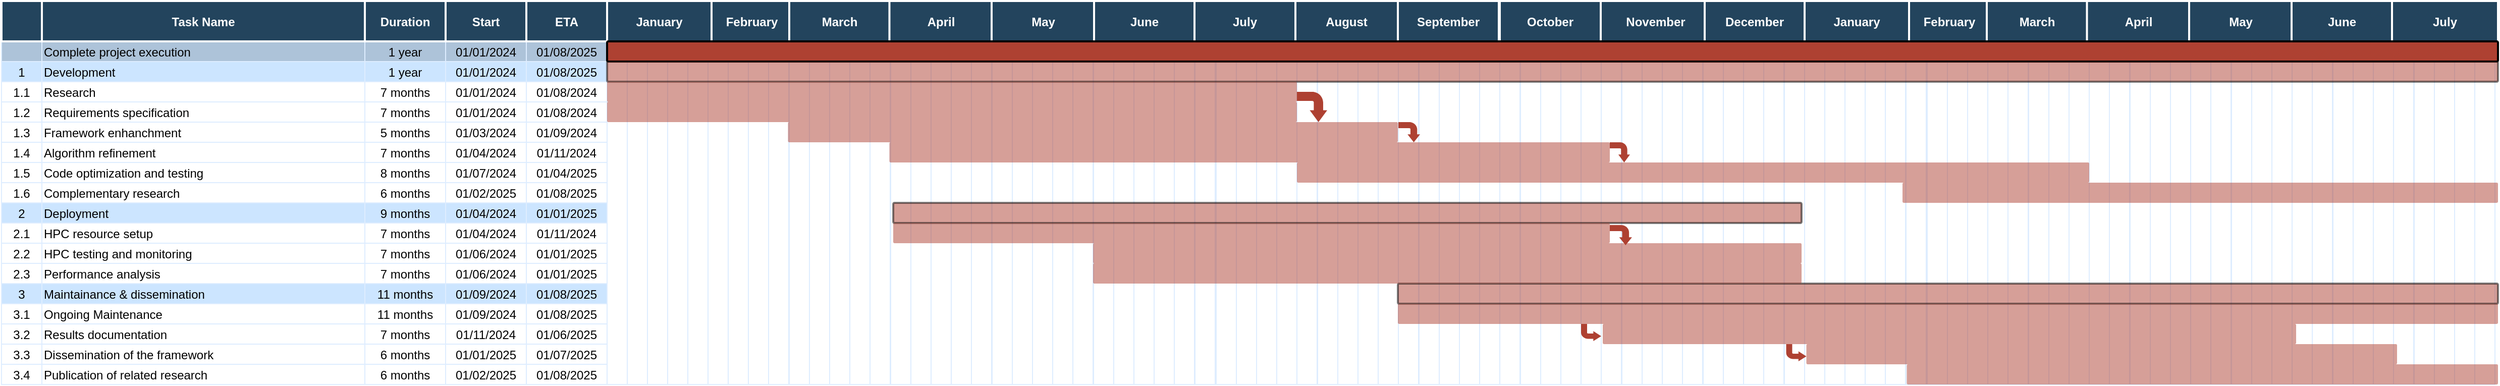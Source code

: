 <mxfile version="22.1.11" type="github">
  <diagram name="Page-1" id="8378b5f6-a2b2-b727-a746-972ab9d02e00">
    <mxGraphModel dx="1562" dy="969" grid="1" gridSize="10" guides="1" tooltips="1" connect="0" arrows="1" fold="1" page="1" pageScale="1.5" pageWidth="1169" pageHeight="827" background="none" math="0" shadow="0">
      <root>
        <mxCell id="0" />
        <mxCell id="1" parent="0" />
        <mxCell id="3U8LzWdzHJMfwIgKSs_K-307" value="" style="strokeColor=#DEEDFF" vertex="1" parent="1">
          <mxGeometry x="1188.5" y="380" width="20" height="340" as="geometry" />
        </mxCell>
        <mxCell id="1Si9E8IDItODyJmvBfmU-341" value="" style="strokeColor=#DEEDFF" parent="1" vertex="1">
          <mxGeometry x="1853" y="380" width="20" height="340" as="geometry" />
        </mxCell>
        <mxCell id="3U8LzWdzHJMfwIgKSs_K-254" value="January" style="fillColor=#23445D;strokeColor=#FFFFFF;strokeWidth=2;fontColor=#FFFFFF;fontStyle=1" vertex="1" parent="1">
          <mxGeometry x="1873" y="340" width="103.5" height="40" as="geometry" />
        </mxCell>
        <mxCell id="3U8LzWdzHJMfwIgKSs_K-255" value="February" style="fillColor=#23445D;strokeColor=#FFFFFF;strokeWidth=2;fontColor=#FFFFFF;fontStyle=1" vertex="1" parent="1">
          <mxGeometry x="1976.5" y="340" width="80" height="40" as="geometry" />
        </mxCell>
        <mxCell id="3U8LzWdzHJMfwIgKSs_K-256" value="March" style="fillColor=#23445D;strokeColor=#FFFFFF;strokeWidth=2;fontColor=#FFFFFF;fontStyle=1" vertex="1" parent="1">
          <mxGeometry x="2053.5" y="340" width="100" height="40" as="geometry" />
        </mxCell>
        <mxCell id="3U8LzWdzHJMfwIgKSs_K-257" value="April" style="fillColor=#23445D;strokeColor=#FFFFFF;strokeWidth=2;fontColor=#FFFFFF;fontStyle=1" vertex="1" parent="1">
          <mxGeometry x="2152.75" y="340" width="102.5" height="40" as="geometry" />
        </mxCell>
        <mxCell id="3U8LzWdzHJMfwIgKSs_K-258" value="May" style="fillColor=#23445D;strokeColor=#FFFFFF;strokeWidth=2;fontColor=#FFFFFF;fontStyle=1" vertex="1" parent="1">
          <mxGeometry x="2254" y="340" width="102.5" height="40" as="geometry" />
        </mxCell>
        <mxCell id="3U8LzWdzHJMfwIgKSs_K-259" value="June" style="fillColor=#23445D;strokeColor=#FFFFFF;strokeWidth=2;fontColor=#FFFFFF;fontStyle=1" vertex="1" parent="1">
          <mxGeometry x="2355.5" y="340" width="100" height="40" as="geometry" />
        </mxCell>
        <mxCell id="3U8LzWdzHJMfwIgKSs_K-260" value="July" style="fillColor=#23445D;strokeColor=#FFFFFF;strokeWidth=2;fontColor=#FFFFFF;fontStyle=1" vertex="1" parent="1">
          <mxGeometry x="2455" y="340" width="105" height="40" as="geometry" />
        </mxCell>
        <mxCell id="3U8LzWdzHJMfwIgKSs_K-261" value="" style="strokeColor=#DEEDFF" vertex="1" parent="1">
          <mxGeometry x="1873" y="380" width="20" height="340" as="geometry" />
        </mxCell>
        <mxCell id="3U8LzWdzHJMfwIgKSs_K-262" value="" style="strokeColor=#DEEDFF" vertex="1" parent="1">
          <mxGeometry x="1893" y="380" width="20" height="340" as="geometry" />
        </mxCell>
        <mxCell id="3U8LzWdzHJMfwIgKSs_K-263" value="" style="strokeColor=#DEEDFF" vertex="1" parent="1">
          <mxGeometry x="1913" y="380" width="20" height="340" as="geometry" />
        </mxCell>
        <mxCell id="3U8LzWdzHJMfwIgKSs_K-264" value="" style="strokeColor=#DEEDFF" vertex="1" parent="1">
          <mxGeometry x="1933" y="380" width="20" height="340" as="geometry" />
        </mxCell>
        <mxCell id="3U8LzWdzHJMfwIgKSs_K-265" value="" style="strokeColor=#DEEDFF" vertex="1" parent="1">
          <mxGeometry x="1953" y="380" width="20" height="340" as="geometry" />
        </mxCell>
        <mxCell id="3U8LzWdzHJMfwIgKSs_K-266" value="" style="strokeColor=#DEEDFF" vertex="1" parent="1">
          <mxGeometry x="1973.5" y="380" width="20" height="340" as="geometry" />
        </mxCell>
        <mxCell id="3U8LzWdzHJMfwIgKSs_K-267" value="" style="strokeColor=#DEEDFF" vertex="1" parent="1">
          <mxGeometry x="1994.5" y="380" width="20" height="340" as="geometry" />
        </mxCell>
        <mxCell id="3U8LzWdzHJMfwIgKSs_K-268" value="" style="strokeColor=#DEEDFF" vertex="1" parent="1">
          <mxGeometry x="2014.5" y="380" width="20" height="340" as="geometry" />
        </mxCell>
        <mxCell id="3U8LzWdzHJMfwIgKSs_K-269" value="" style="strokeColor=#DEEDFF" vertex="1" parent="1">
          <mxGeometry x="2034.5" y="380" width="20" height="340" as="geometry" />
        </mxCell>
        <mxCell id="3U8LzWdzHJMfwIgKSs_K-270" value="" style="strokeColor=#DEEDFF" vertex="1" parent="1">
          <mxGeometry x="2054.5" y="380" width="20" height="340" as="geometry" />
        </mxCell>
        <mxCell id="3U8LzWdzHJMfwIgKSs_K-271" value="" style="strokeColor=#DEEDFF" vertex="1" parent="1">
          <mxGeometry x="2074.5" y="380" width="20" height="340" as="geometry" />
        </mxCell>
        <mxCell id="3U8LzWdzHJMfwIgKSs_K-272" value="" style="strokeColor=#DEEDFF" vertex="1" parent="1">
          <mxGeometry x="2095" y="380" width="20" height="340" as="geometry" />
        </mxCell>
        <mxCell id="3U8LzWdzHJMfwIgKSs_K-273" value="" style="strokeColor=#DEEDFF" vertex="1" parent="1">
          <mxGeometry x="2115" y="380" width="20" height="340" as="geometry" />
        </mxCell>
        <mxCell id="3U8LzWdzHJMfwIgKSs_K-274" value="" style="strokeColor=#DEEDFF" vertex="1" parent="1">
          <mxGeometry x="2135" y="380" width="20" height="340" as="geometry" />
        </mxCell>
        <mxCell id="3U8LzWdzHJMfwIgKSs_K-275" value="" style="strokeColor=#DEEDFF" vertex="1" parent="1">
          <mxGeometry x="2155" y="380" width="20" height="340" as="geometry" />
        </mxCell>
        <mxCell id="3U8LzWdzHJMfwIgKSs_K-276" value="" style="strokeColor=#DEEDFF" vertex="1" parent="1">
          <mxGeometry x="2175" y="380" width="20" height="340" as="geometry" />
        </mxCell>
        <mxCell id="3U8LzWdzHJMfwIgKSs_K-277" value="" style="strokeColor=#DEEDFF" vertex="1" parent="1">
          <mxGeometry x="2195.5" y="380" width="20" height="340" as="geometry" />
        </mxCell>
        <mxCell id="3U8LzWdzHJMfwIgKSs_K-278" value="" style="strokeColor=#DEEDFF" vertex="1" parent="1">
          <mxGeometry x="2215.5" y="380" width="20" height="340" as="geometry" />
        </mxCell>
        <mxCell id="3U8LzWdzHJMfwIgKSs_K-279" value="" style="strokeColor=#DEEDFF" vertex="1" parent="1">
          <mxGeometry x="2235.5" y="380" width="20" height="340" as="geometry" />
        </mxCell>
        <mxCell id="3U8LzWdzHJMfwIgKSs_K-280" value="" style="strokeColor=#DEEDFF" vertex="1" parent="1">
          <mxGeometry x="2255.5" y="380" width="20" height="340" as="geometry" />
        </mxCell>
        <mxCell id="3U8LzWdzHJMfwIgKSs_K-281" value="" style="strokeColor=#DEEDFF" vertex="1" parent="1">
          <mxGeometry x="2275.5" y="380" width="20" height="340" as="geometry" />
        </mxCell>
        <mxCell id="3U8LzWdzHJMfwIgKSs_K-282" value="" style="strokeColor=#DEEDFF" vertex="1" parent="1">
          <mxGeometry x="2296" y="380" width="20" height="340" as="geometry" />
        </mxCell>
        <mxCell id="3U8LzWdzHJMfwIgKSs_K-283" value="" style="strokeColor=#DEEDFF" vertex="1" parent="1">
          <mxGeometry x="2316" y="380" width="20" height="340" as="geometry" />
        </mxCell>
        <mxCell id="3U8LzWdzHJMfwIgKSs_K-284" value="" style="strokeColor=#DEEDFF" vertex="1" parent="1">
          <mxGeometry x="2336" y="380" width="20" height="340" as="geometry" />
        </mxCell>
        <mxCell id="3U8LzWdzHJMfwIgKSs_K-285" value="" style="strokeColor=#DEEDFF" vertex="1" parent="1">
          <mxGeometry x="2356" y="380" width="20" height="340" as="geometry" />
        </mxCell>
        <mxCell id="3U8LzWdzHJMfwIgKSs_K-286" value="" style="strokeColor=#DEEDFF" vertex="1" parent="1">
          <mxGeometry x="2376" y="380" width="20" height="340" as="geometry" />
        </mxCell>
        <mxCell id="3U8LzWdzHJMfwIgKSs_K-287" value="" style="strokeColor=#DEEDFF" vertex="1" parent="1">
          <mxGeometry x="2396.5" y="380" width="20" height="340" as="geometry" />
        </mxCell>
        <mxCell id="3U8LzWdzHJMfwIgKSs_K-288" value="" style="strokeColor=#DEEDFF" vertex="1" parent="1">
          <mxGeometry x="2416.5" y="380" width="20" height="340" as="geometry" />
        </mxCell>
        <mxCell id="3U8LzWdzHJMfwIgKSs_K-289" value="" style="strokeColor=#DEEDFF" vertex="1" parent="1">
          <mxGeometry x="2436.5" y="380" width="20" height="340" as="geometry" />
        </mxCell>
        <mxCell id="3U8LzWdzHJMfwIgKSs_K-290" value="" style="strokeColor=#DEEDFF" vertex="1" parent="1">
          <mxGeometry x="2456.5" y="380" width="20" height="340" as="geometry" />
        </mxCell>
        <mxCell id="3U8LzWdzHJMfwIgKSs_K-291" value="" style="strokeColor=#DEEDFF" vertex="1" parent="1">
          <mxGeometry x="2477" y="380" width="20" height="340" as="geometry" />
        </mxCell>
        <mxCell id="3U8LzWdzHJMfwIgKSs_K-292" value="" style="strokeColor=#DEEDFF" vertex="1" parent="1">
          <mxGeometry x="2497" y="380" width="20" height="340" as="geometry" />
        </mxCell>
        <mxCell id="3U8LzWdzHJMfwIgKSs_K-293" value="" style="strokeColor=#DEEDFF" vertex="1" parent="1">
          <mxGeometry x="2517" y="380" width="20" height="340" as="geometry" />
        </mxCell>
        <mxCell id="3U8LzWdzHJMfwIgKSs_K-294" value="" style="strokeColor=#DEEDFF" vertex="1" parent="1">
          <mxGeometry x="2537" y="380" width="20" height="340" as="geometry" />
        </mxCell>
        <mxCell id="1Si9E8IDItODyJmvBfmU-352" value="" style="strokeColor=#DEEDFF" parent="1" vertex="1">
          <mxGeometry x="1088" y="380" width="20" height="340" as="geometry" />
        </mxCell>
        <mxCell id="63" value="" style="strokeColor=#DEEDFF;fillColor=#ADC3D9" parent="1" vertex="1">
          <mxGeometry x="86.5" y="380" width="40" height="20" as="geometry" />
        </mxCell>
        <mxCell id="64" value="Complete project execution" style="align=left;strokeColor=#DEEDFF;fillColor=#ADC3D9" parent="1" vertex="1">
          <mxGeometry x="126.5" y="380" width="320" height="20" as="geometry" />
        </mxCell>
        <mxCell id="65" value="1 year" style="strokeColor=#DEEDFF;fillColor=#ADC3D9" parent="1" vertex="1">
          <mxGeometry x="446.5" y="380" width="80.0" height="20" as="geometry" />
        </mxCell>
        <mxCell id="66" value="01/01/2024" style="strokeColor=#DEEDFF;fillColor=#ADC3D9" parent="1" vertex="1">
          <mxGeometry x="526.5" y="380" width="80.0" height="20" as="geometry" />
        </mxCell>
        <mxCell id="67" value="01/08/2025" style="strokeColor=#DEEDFF;fillColor=#ADC3D9" parent="1" vertex="1">
          <mxGeometry x="606.5" y="380.0" width="80.0" height="20" as="geometry" />
        </mxCell>
        <mxCell id="68" value="" style="strokeColor=#DEEDFF" parent="1" vertex="1">
          <mxGeometry x="686.5" y="380" width="20" height="340" as="geometry" />
        </mxCell>
        <mxCell id="69" value="1" style="strokeColor=#DEEDFF;fillColor=#CCE5FF" parent="1" vertex="1">
          <mxGeometry x="86.5" y="400.0" width="40" height="20" as="geometry" />
        </mxCell>
        <mxCell id="70" value="Development" style="align=left;strokeColor=#DEEDFF;fillColor=#CCE5FF" parent="1" vertex="1">
          <mxGeometry x="126.5" y="400.0" width="320.0" height="20" as="geometry" />
        </mxCell>
        <mxCell id="71" value="1 year" style="strokeColor=#DEEDFF;fillColor=#CCE5FF" parent="1" vertex="1">
          <mxGeometry x="446.5" y="400.0" width="80.0" height="20" as="geometry" />
        </mxCell>
        <mxCell id="72" value="01/01/2024" style="strokeColor=#DEEDFF;fillColor=#CCE5FF" parent="1" vertex="1">
          <mxGeometry x="526.5" y="400.0" width="80.0" height="20" as="geometry" />
        </mxCell>
        <mxCell id="73" value="01/08/2025" style="strokeColor=#DEEDFF;fillColor=#CCE5FF" parent="1" vertex="1">
          <mxGeometry x="606.5" y="400.0" width="80.0" height="20" as="geometry" />
        </mxCell>
        <mxCell id="74" value="1.1" style="strokeColor=#DEEDFF" parent="1" vertex="1">
          <mxGeometry x="86.5" y="420.0" width="40" height="20" as="geometry" />
        </mxCell>
        <mxCell id="75" value="Research" style="align=left;strokeColor=#DEEDFF" parent="1" vertex="1">
          <mxGeometry x="126.5" y="420.0" width="320.0" height="20.0" as="geometry" />
        </mxCell>
        <mxCell id="76" value="7 months" style="strokeColor=#DEEDFF" parent="1" vertex="1">
          <mxGeometry x="446.5" y="420.0" width="80.0" height="20" as="geometry" />
        </mxCell>
        <mxCell id="77" value="01/01/2024" style="strokeColor=#DEEDFF" parent="1" vertex="1">
          <mxGeometry x="526.5" y="420.0" width="80.0" height="20" as="geometry" />
        </mxCell>
        <mxCell id="78" value="01/08/2024" style="strokeColor=#DEEDFF" parent="1" vertex="1">
          <mxGeometry x="606.5" y="420" width="80.0" height="20" as="geometry" />
        </mxCell>
        <mxCell id="79" value="1.2" style="strokeColor=#DEEDFF" parent="1" vertex="1">
          <mxGeometry x="86.5" y="440.0" width="40" height="20" as="geometry" />
        </mxCell>
        <mxCell id="80" value="Requirements specification" style="align=left;strokeColor=#DEEDFF" parent="1" vertex="1">
          <mxGeometry x="126.5" y="440.0" width="320" height="20" as="geometry" />
        </mxCell>
        <mxCell id="81" value="7 months" style="strokeColor=#DEEDFF" parent="1" vertex="1">
          <mxGeometry x="446.5" y="440.0" width="80.0" height="20" as="geometry" />
        </mxCell>
        <mxCell id="82" value="01/01/2024" style="strokeColor=#DEEDFF" parent="1" vertex="1">
          <mxGeometry x="526.5" y="440.0" width="80.0" height="20" as="geometry" />
        </mxCell>
        <mxCell id="83" value="01/08/2024" style="strokeColor=#DEEDFF" parent="1" vertex="1">
          <mxGeometry x="606.5" y="440.0" width="80.0" height="20" as="geometry" />
        </mxCell>
        <mxCell id="84" value="1.3" style="strokeColor=#DEEDFF" parent="1" vertex="1">
          <mxGeometry x="86.5" y="460.0" width="40" height="20" as="geometry" />
        </mxCell>
        <mxCell id="85" value="Framework enhanchment" style="align=left;strokeColor=#DEEDFF" parent="1" vertex="1">
          <mxGeometry x="126.5" y="460.0" width="320.0" height="20" as="geometry" />
        </mxCell>
        <mxCell id="86" value="5 months" style="strokeColor=#DEEDFF" parent="1" vertex="1">
          <mxGeometry x="446.5" y="460.0" width="80.0" height="20" as="geometry" />
        </mxCell>
        <mxCell id="87" value="01/03/2024" style="strokeColor=#DEEDFF" parent="1" vertex="1">
          <mxGeometry x="526.5" y="460.0" width="80.0" height="20" as="geometry" />
        </mxCell>
        <mxCell id="88" value="01/09/2024" style="strokeColor=#DEEDFF" parent="1" vertex="1">
          <mxGeometry x="606.5" y="460.0" width="80.0" height="20" as="geometry" />
        </mxCell>
        <mxCell id="89" value="1.4" style="strokeColor=#DEEDFF" parent="1" vertex="1">
          <mxGeometry x="86.5" y="480.0" width="40" height="20" as="geometry" />
        </mxCell>
        <mxCell id="90" value="Algorithm refinement" style="align=left;strokeColor=#DEEDFF" parent="1" vertex="1">
          <mxGeometry x="126.5" y="480.0" width="320.0" height="20" as="geometry" />
        </mxCell>
        <mxCell id="91" value="7 months" style="strokeColor=#DEEDFF" parent="1" vertex="1">
          <mxGeometry x="446.5" y="480.0" width="80.0" height="20" as="geometry" />
        </mxCell>
        <mxCell id="92" value="01/04/2024" style="strokeColor=#DEEDFF" parent="1" vertex="1">
          <mxGeometry x="526.5" y="480.0" width="80.0" height="20" as="geometry" />
        </mxCell>
        <mxCell id="93" value="01/11/2024" style="strokeColor=#DEEDFF" parent="1" vertex="1">
          <mxGeometry x="606.5" y="480.0" width="80.0" height="20" as="geometry" />
        </mxCell>
        <mxCell id="94" value="1.5" style="strokeColor=#DEEDFF" parent="1" vertex="1">
          <mxGeometry x="86.5" y="500.0" width="40" height="20" as="geometry" />
        </mxCell>
        <mxCell id="95" value="Code optimization and testing" style="align=left;strokeColor=#DEEDFF" parent="1" vertex="1">
          <mxGeometry x="126.5" y="500.0" width="320.0" height="20" as="geometry" />
        </mxCell>
        <mxCell id="96" value="8 months" style="strokeColor=#DEEDFF" parent="1" vertex="1">
          <mxGeometry x="446.5" y="500.0" width="80.0" height="20" as="geometry" />
        </mxCell>
        <mxCell id="97" value="01/07/2024" style="strokeColor=#DEEDFF" parent="1" vertex="1">
          <mxGeometry x="526.5" y="500.0" width="80.0" height="20" as="geometry" />
        </mxCell>
        <mxCell id="98" value="01/04/2025" style="strokeColor=#DEEDFF" parent="1" vertex="1">
          <mxGeometry x="606.5" y="500.0" width="80.0" height="20" as="geometry" />
        </mxCell>
        <mxCell id="99" value="1.6" style="strokeColor=#DEEDFF" parent="1" vertex="1">
          <mxGeometry x="86.5" y="520.0" width="40" height="20" as="geometry" />
        </mxCell>
        <mxCell id="100" value="Complementary research" style="align=left;strokeColor=#DEEDFF" parent="1" vertex="1">
          <mxGeometry x="126.5" y="520.0" width="320.0" height="20" as="geometry" />
        </mxCell>
        <mxCell id="101" value="6 months" style="strokeColor=#DEEDFF" parent="1" vertex="1">
          <mxGeometry x="446.5" y="520.0" width="80.0" height="20" as="geometry" />
        </mxCell>
        <mxCell id="102" value="01/02/2025" style="strokeColor=#DEEDFF" parent="1" vertex="1">
          <mxGeometry x="526.5" y="520.0" width="80.0" height="20" as="geometry" />
        </mxCell>
        <mxCell id="103" value="01/08/2025" style="strokeColor=#DEEDFF" parent="1" vertex="1">
          <mxGeometry x="606.5" y="520.0" width="80.0" height="20" as="geometry" />
        </mxCell>
        <mxCell id="104" value="2" style="strokeColor=#DEEDFF;fillColor=#CCE5FF" parent="1" vertex="1">
          <mxGeometry x="86.5" y="540.0" width="40" height="20" as="geometry" />
        </mxCell>
        <mxCell id="105" value="Deployment" style="align=left;strokeColor=#DEEDFF;fillColor=#CCE5FF" parent="1" vertex="1">
          <mxGeometry x="126.5" y="540.0" width="320.0" height="20.0" as="geometry" />
        </mxCell>
        <mxCell id="106" value="9 months" style="strokeColor=#DEEDFF;fillColor=#CCE5FF" parent="1" vertex="1">
          <mxGeometry x="446.5" y="540.0" width="80.0" height="20" as="geometry" />
        </mxCell>
        <mxCell id="107" value="01/04/2024" style="strokeColor=#DEEDFF;fillColor=#CCE5FF" parent="1" vertex="1">
          <mxGeometry x="526.5" y="540.0" width="80.0" height="20" as="geometry" />
        </mxCell>
        <mxCell id="108" value="01/01/2025" style="strokeColor=#DEEDFF;fillColor=#CCE5FF" parent="1" vertex="1">
          <mxGeometry x="606.5" y="540.0" width="80.0" height="20" as="geometry" />
        </mxCell>
        <mxCell id="109" value="2.1" style="strokeColor=#DEEDFF" parent="1" vertex="1">
          <mxGeometry x="86.5" y="560.0" width="40" height="20" as="geometry" />
        </mxCell>
        <mxCell id="110" value="HPC resource setup" style="align=left;strokeColor=#DEEDFF" parent="1" vertex="1">
          <mxGeometry x="126.5" y="560.0" width="320.0" height="20" as="geometry" />
        </mxCell>
        <mxCell id="111" value="7 months" style="strokeColor=#DEEDFF" parent="1" vertex="1">
          <mxGeometry x="446.5" y="560.0" width="80.0" height="20" as="geometry" />
        </mxCell>
        <mxCell id="112" value="01/04/2024" style="strokeColor=#DEEDFF" parent="1" vertex="1">
          <mxGeometry x="526.5" y="560.0" width="80.0" height="20" as="geometry" />
        </mxCell>
        <mxCell id="113" value="01/11/2024" style="strokeColor=#DEEDFF" parent="1" vertex="1">
          <mxGeometry x="606.5" y="560.0" width="80.0" height="20" as="geometry" />
        </mxCell>
        <mxCell id="114" value="2.2" style="strokeColor=#DEEDFF" parent="1" vertex="1">
          <mxGeometry x="86.5" y="580.0" width="40" height="20" as="geometry" />
        </mxCell>
        <mxCell id="115" value="HPC testing and monitoring" style="align=left;strokeColor=#DEEDFF" parent="1" vertex="1">
          <mxGeometry x="126.5" y="580.0" width="320.0" height="20" as="geometry" />
        </mxCell>
        <mxCell id="116" value="7 months" style="strokeColor=#DEEDFF" parent="1" vertex="1">
          <mxGeometry x="446.5" y="580.0" width="80.0" height="20" as="geometry" />
        </mxCell>
        <mxCell id="117" value="01/06/2024" style="strokeColor=#DEEDFF" parent="1" vertex="1">
          <mxGeometry x="526.5" y="580.0" width="80.0" height="20" as="geometry" />
        </mxCell>
        <mxCell id="118" value="01/01/2025" style="strokeColor=#DEEDFF" parent="1" vertex="1">
          <mxGeometry x="606.5" y="580.0" width="80.0" height="20" as="geometry" />
        </mxCell>
        <mxCell id="119" value="2.3" style="strokeColor=#DEEDFF" parent="1" vertex="1">
          <mxGeometry x="86.5" y="600.0" width="40" height="20" as="geometry" />
        </mxCell>
        <mxCell id="120" value="Performance analysis" style="align=left;strokeColor=#DEEDFF" parent="1" vertex="1">
          <mxGeometry x="126.5" y="600.0" width="320" height="20" as="geometry" />
        </mxCell>
        <mxCell id="121" value="7 months" style="strokeColor=#DEEDFF" parent="1" vertex="1">
          <mxGeometry x="446.5" y="600.0" width="80.0" height="20" as="geometry" />
        </mxCell>
        <mxCell id="122" value="01/06/2024" style="strokeColor=#DEEDFF" parent="1" vertex="1">
          <mxGeometry x="526.5" y="600.0" width="80.0" height="20" as="geometry" />
        </mxCell>
        <mxCell id="123" value="01/01/2025" style="strokeColor=#DEEDFF" parent="1" vertex="1">
          <mxGeometry x="606.5" y="600.0" width="80.0" height="20" as="geometry" />
        </mxCell>
        <mxCell id="139" value="3" style="strokeColor=#DEEDFF;fillColor=#CCE5FF" parent="1" vertex="1">
          <mxGeometry x="86.5" y="620.0" width="40" height="20" as="geometry" />
        </mxCell>
        <mxCell id="140" value="Maintainance &amp; dissemination" style="align=left;strokeColor=#DEEDFF;fillColor=#CCE5FF" parent="1" vertex="1">
          <mxGeometry x="126.5" y="620.0" width="320.0" height="20" as="geometry" />
        </mxCell>
        <mxCell id="141" value="11 months" style="strokeColor=#DEEDFF;fillColor=#CCE5FF" parent="1" vertex="1">
          <mxGeometry x="446.5" y="620.0" width="80.0" height="20" as="geometry" />
        </mxCell>
        <mxCell id="142" value="01/09/2024" style="strokeColor=#DEEDFF;fillColor=#CCE5FF" parent="1" vertex="1">
          <mxGeometry x="526.5" y="620.0" width="80.0" height="20" as="geometry" />
        </mxCell>
        <mxCell id="143" value="01/08/2025" style="strokeColor=#DEEDFF;fillColor=#CCE5FF" parent="1" vertex="1">
          <mxGeometry x="606.5" y="620.0" width="80.0" height="20" as="geometry" />
        </mxCell>
        <mxCell id="144" value="3.1" style="strokeColor=#DEEDFF" parent="1" vertex="1">
          <mxGeometry x="86.5" y="640.0" width="40" height="20" as="geometry" />
        </mxCell>
        <mxCell id="145" value="Ongoing Maintenance" style="align=left;strokeColor=#DEEDFF" parent="1" vertex="1">
          <mxGeometry x="126.5" y="640.0" width="320.0" height="20" as="geometry" />
        </mxCell>
        <mxCell id="146" value="11 months" style="strokeColor=#DEEDFF" parent="1" vertex="1">
          <mxGeometry x="446.5" y="640.0" width="80.0" height="20" as="geometry" />
        </mxCell>
        <mxCell id="147" value="01/09/2024" style="strokeColor=#DEEDFF" parent="1" vertex="1">
          <mxGeometry x="526.5" y="640.0" width="80.0" height="20" as="geometry" />
        </mxCell>
        <mxCell id="148" value="01/08/2025" style="strokeColor=#DEEDFF" parent="1" vertex="1">
          <mxGeometry x="606.5" y="640.0" width="80.0" height="20" as="geometry" />
        </mxCell>
        <mxCell id="149" value="3.2" style="strokeColor=#DEEDFF" parent="1" vertex="1">
          <mxGeometry x="86.5" y="660.0" width="40" height="20" as="geometry" />
        </mxCell>
        <mxCell id="150" value="Results documentation" style="align=left;strokeColor=#DEEDFF" parent="1" vertex="1">
          <mxGeometry x="126.5" y="660.0" width="320.0" height="20" as="geometry" />
        </mxCell>
        <mxCell id="151" value="7 months" style="strokeColor=#DEEDFF" parent="1" vertex="1">
          <mxGeometry x="446.5" y="660.0" width="80.0" height="20" as="geometry" />
        </mxCell>
        <mxCell id="152" value="01/11/2024" style="strokeColor=#DEEDFF" parent="1" vertex="1">
          <mxGeometry x="526.5" y="660.0" width="80.0" height="20" as="geometry" />
        </mxCell>
        <mxCell id="153" value="01/06/2025" style="strokeColor=#DEEDFF" parent="1" vertex="1">
          <mxGeometry x="606.5" y="660.0" width="80.0" height="20" as="geometry" />
        </mxCell>
        <mxCell id="154" value="3.3" style="strokeColor=#DEEDFF" parent="1" vertex="1">
          <mxGeometry x="86.5" y="680.0" width="40" height="20" as="geometry" />
        </mxCell>
        <mxCell id="155" value="Dissemination of the framework" style="align=left;strokeColor=#DEEDFF" parent="1" vertex="1">
          <mxGeometry x="126.5" y="680.0" width="320.0" height="20" as="geometry" />
        </mxCell>
        <mxCell id="156" value="6 months" style="strokeColor=#DEEDFF" parent="1" vertex="1">
          <mxGeometry x="446.5" y="680.0" width="80.0" height="20" as="geometry" />
        </mxCell>
        <mxCell id="157" value="01/01/2025" style="strokeColor=#DEEDFF" parent="1" vertex="1">
          <mxGeometry x="526.5" y="680.0" width="80.0" height="20" as="geometry" />
        </mxCell>
        <mxCell id="158" value="01/07/2025" style="strokeColor=#DEEDFF" parent="1" vertex="1">
          <mxGeometry x="606.5" y="680.0" width="80.0" height="20" as="geometry" />
        </mxCell>
        <mxCell id="159" value="3.4" style="strokeColor=#DEEDFF" parent="1" vertex="1">
          <mxGeometry x="86.5" y="700.0" width="40" height="20" as="geometry" />
        </mxCell>
        <mxCell id="160" value="Publication of related research" style="align=left;strokeColor=#DEEDFF" parent="1" vertex="1">
          <mxGeometry x="126.5" y="700.0" width="320.0" height="20" as="geometry" />
        </mxCell>
        <mxCell id="161" value="6 months" style="strokeColor=#DEEDFF" parent="1" vertex="1">
          <mxGeometry x="446.5" y="700.0" width="80.0" height="20" as="geometry" />
        </mxCell>
        <mxCell id="162" value="01/02/2025" style="strokeColor=#DEEDFF" parent="1" vertex="1">
          <mxGeometry x="526.5" y="700.0" width="80.0" height="20" as="geometry" />
        </mxCell>
        <mxCell id="163" value="01/08/2025" style="strokeColor=#DEEDFF" parent="1" vertex="1">
          <mxGeometry x="606.5" y="700.0" width="80.0" height="20" as="geometry" />
        </mxCell>
        <mxCell id="194" value="" style="strokeColor=#DEEDFF" parent="1" vertex="1">
          <mxGeometry x="706.5" y="380" width="20" height="340" as="geometry" />
        </mxCell>
        <mxCell id="195" value="" style="strokeColor=#DEEDFF" parent="1" vertex="1">
          <mxGeometry x="726.5" y="380" width="20" height="340" as="geometry" />
        </mxCell>
        <mxCell id="196" value="" style="strokeColor=#DEEDFF" parent="1" vertex="1">
          <mxGeometry x="746.5" y="380" width="20" height="340" as="geometry" />
        </mxCell>
        <mxCell id="197" value="" style="strokeColor=#DEEDFF" parent="1" vertex="1">
          <mxGeometry x="766.5" y="380" width="20" height="340" as="geometry" />
        </mxCell>
        <mxCell id="200" value="" style="strokeColor=#DEEDFF" parent="1" vertex="1">
          <mxGeometry x="786.5" y="380" width="20" height="340" as="geometry" />
        </mxCell>
        <mxCell id="201" value="" style="strokeColor=#DEEDFF" parent="1" vertex="1">
          <mxGeometry x="806.5" y="380" width="20" height="340" as="geometry" />
        </mxCell>
        <mxCell id="202" value="" style="strokeColor=#DEEDFF" parent="1" vertex="1">
          <mxGeometry x="826.5" y="380" width="20" height="340" as="geometry" />
        </mxCell>
        <mxCell id="203" value="" style="strokeColor=#DEEDFF" parent="1" vertex="1">
          <mxGeometry x="846.5" y="380" width="20" height="340" as="geometry" />
        </mxCell>
        <mxCell id="2" value="Task Name" style="fillColor=#23445D;strokeColor=#FFFFFF;strokeWidth=2;fontColor=#FFFFFF;fontStyle=1" parent="1" vertex="1">
          <mxGeometry x="126.5" y="340" width="320" height="40" as="geometry" />
        </mxCell>
        <mxCell id="3" value="" style="fillColor=#23445D;strokeColor=#FFFFFF;strokeWidth=2;fontColor=#FFFFFF;fontStyle=1" parent="1" vertex="1">
          <mxGeometry x="86.5" y="340" width="40" height="40" as="geometry" />
        </mxCell>
        <mxCell id="4" value="January" style="fillColor=#23445D;strokeColor=#FFFFFF;strokeWidth=2;fontColor=#FFFFFF;fontStyle=1" parent="1" vertex="1">
          <mxGeometry x="686.5" y="340" width="103.5" height="40" as="geometry" />
        </mxCell>
        <mxCell id="12" value="Duration" style="fillColor=#23445D;strokeColor=#FFFFFF;strokeWidth=2;fontColor=#FFFFFF;fontStyle=1" parent="1" vertex="1">
          <mxGeometry x="446.5" y="340.0" width="80.0" height="40.0" as="geometry" />
        </mxCell>
        <mxCell id="13" value="Start" style="fillColor=#23445D;strokeColor=#FFFFFF;strokeWidth=2;fontColor=#FFFFFF;fontStyle=1" parent="1" vertex="1">
          <mxGeometry x="526.5" y="340.0" width="80.0" height="40.0" as="geometry" />
        </mxCell>
        <mxCell id="14" value="ETA" style="fillColor=#23445D;strokeColor=#FFFFFF;strokeWidth=2;fontColor=#FFFFFF;fontStyle=1" parent="1" vertex="1">
          <mxGeometry x="606.5" y="340.0" width="80.0" height="40.0" as="geometry" />
        </mxCell>
        <mxCell id="15" value="February" style="fillColor=#23445D;strokeColor=#FFFFFF;strokeWidth=2;fontColor=#FFFFFF;fontStyle=1" parent="1" vertex="1">
          <mxGeometry x="790" y="340" width="80" height="40" as="geometry" />
        </mxCell>
        <mxCell id="1Si9E8IDItODyJmvBfmU-282" value="March" style="fillColor=#23445D;strokeColor=#FFFFFF;strokeWidth=2;fontColor=#FFFFFF;fontStyle=1" parent="1" vertex="1">
          <mxGeometry x="867" y="340" width="100" height="40" as="geometry" />
        </mxCell>
        <mxCell id="1Si9E8IDItODyJmvBfmU-283" value="April" style="fillColor=#23445D;strokeColor=#FFFFFF;strokeWidth=2;fontColor=#FFFFFF;fontStyle=1" parent="1" vertex="1">
          <mxGeometry x="966.25" y="340" width="102.5" height="40" as="geometry" />
        </mxCell>
        <mxCell id="1Si9E8IDItODyJmvBfmU-284" value="May" style="fillColor=#23445D;strokeColor=#FFFFFF;strokeWidth=2;fontColor=#FFFFFF;fontStyle=1" parent="1" vertex="1">
          <mxGeometry x="1067.5" y="340" width="102.5" height="40" as="geometry" />
        </mxCell>
        <mxCell id="1Si9E8IDItODyJmvBfmU-285" value="" style="strokeColor=#DEEDFF" parent="1" vertex="1">
          <mxGeometry x="867" y="380" width="20" height="340" as="geometry" />
        </mxCell>
        <mxCell id="1Si9E8IDItODyJmvBfmU-286" value="" style="strokeColor=#DEEDFF" parent="1" vertex="1">
          <mxGeometry x="887" y="380" width="20" height="340" as="geometry" />
        </mxCell>
        <mxCell id="1Si9E8IDItODyJmvBfmU-287" value="" style="strokeColor=#DEEDFF" parent="1" vertex="1">
          <mxGeometry x="907" y="380" width="20" height="340" as="geometry" />
        </mxCell>
        <mxCell id="1Si9E8IDItODyJmvBfmU-288" value="" style="strokeColor=#DEEDFF" parent="1" vertex="1">
          <mxGeometry x="927" y="380" width="20" height="340" as="geometry" />
        </mxCell>
        <mxCell id="1Si9E8IDItODyJmvBfmU-289" value="" style="strokeColor=#DEEDFF" parent="1" vertex="1">
          <mxGeometry x="947" y="380" width="20" height="340" as="geometry" />
        </mxCell>
        <mxCell id="1Si9E8IDItODyJmvBfmU-290" value="" style="strokeColor=#DEEDFF" parent="1" vertex="1">
          <mxGeometry x="967.5" y="380" width="20" height="340" as="geometry" />
        </mxCell>
        <mxCell id="1Si9E8IDItODyJmvBfmU-291" value="" style="strokeColor=#DEEDFF" parent="1" vertex="1">
          <mxGeometry x="987.5" y="380" width="20" height="340" as="geometry" />
        </mxCell>
        <mxCell id="1Si9E8IDItODyJmvBfmU-292" value="" style="strokeColor=#DEEDFF" parent="1" vertex="1">
          <mxGeometry x="1007.5" y="380" width="20" height="340" as="geometry" />
        </mxCell>
        <mxCell id="1Si9E8IDItODyJmvBfmU-293" value="" style="strokeColor=#DEEDFF" parent="1" vertex="1">
          <mxGeometry x="1027.5" y="380" width="20" height="340" as="geometry" />
        </mxCell>
        <mxCell id="1Si9E8IDItODyJmvBfmU-294" value="" style="strokeColor=#DEEDFF" parent="1" vertex="1">
          <mxGeometry x="1047.5" y="380" width="20" height="340" as="geometry" />
        </mxCell>
        <mxCell id="1Si9E8IDItODyJmvBfmU-295" value="" style="strokeColor=#DEEDFF" parent="1" vertex="1">
          <mxGeometry x="1068" y="380" width="20" height="340" as="geometry" />
        </mxCell>
        <mxCell id="1Si9E8IDItODyJmvBfmU-297" value="" style="strokeColor=#DEEDFF" parent="1" vertex="1">
          <mxGeometry x="1108" y="380" width="20" height="340" as="geometry" />
        </mxCell>
        <mxCell id="1Si9E8IDItODyJmvBfmU-298" value="" style="strokeColor=#DEEDFF" parent="1" vertex="1">
          <mxGeometry x="1128" y="380" width="20" height="340" as="geometry" />
        </mxCell>
        <mxCell id="1Si9E8IDItODyJmvBfmU-299" value="" style="strokeColor=#DEEDFF" parent="1" vertex="1">
          <mxGeometry x="1148" y="380" width="20" height="340" as="geometry" />
        </mxCell>
        <mxCell id="1Si9E8IDItODyJmvBfmU-300" value="" style="strokeColor=#DEEDFF" parent="1" vertex="1">
          <mxGeometry x="1168.5" y="380" width="20" height="340" as="geometry" />
        </mxCell>
        <mxCell id="1Si9E8IDItODyJmvBfmU-301" value="" style="strokeColor=#DEEDFF" parent="1" vertex="1">
          <mxGeometry x="1490.5" y="380" width="20" height="340" as="geometry" />
        </mxCell>
        <mxCell id="1Si9E8IDItODyJmvBfmU-302" value="" style="strokeColor=#DEEDFF" parent="1" vertex="1">
          <mxGeometry x="1208.5" y="380" width="20" height="340" as="geometry" />
        </mxCell>
        <mxCell id="1Si9E8IDItODyJmvBfmU-303" value="" style="strokeColor=#DEEDFF" parent="1" vertex="1">
          <mxGeometry x="1228.5" y="380" width="20" height="340" as="geometry" />
        </mxCell>
        <mxCell id="1Si9E8IDItODyJmvBfmU-304" value="" style="strokeColor=#DEEDFF" parent="1" vertex="1">
          <mxGeometry x="1248.5" y="380" width="20" height="340" as="geometry" />
        </mxCell>
        <mxCell id="1Si9E8IDItODyJmvBfmU-305" value="" style="strokeColor=#DEEDFF" parent="1" vertex="1">
          <mxGeometry x="1269" y="380" width="20" height="340" as="geometry" />
        </mxCell>
        <mxCell id="1Si9E8IDItODyJmvBfmU-306" value="June" style="fillColor=#23445D;strokeColor=#FFFFFF;strokeWidth=2;fontColor=#FFFFFF;fontStyle=1" parent="1" vertex="1">
          <mxGeometry x="1169" y="340" width="100" height="40" as="geometry" />
        </mxCell>
        <mxCell id="1Si9E8IDItODyJmvBfmU-307" value="July" style="fillColor=#23445D;strokeColor=#FFFFFF;strokeWidth=2;fontColor=#FFFFFF;fontStyle=1" parent="1" vertex="1">
          <mxGeometry x="1268.5" y="340" width="100" height="40" as="geometry" />
        </mxCell>
        <mxCell id="1Si9E8IDItODyJmvBfmU-308" value="August" style="fillColor=#23445D;strokeColor=#FFFFFF;strokeWidth=2;fontColor=#FFFFFF;fontStyle=1" parent="1" vertex="1">
          <mxGeometry x="1368.5" y="340" width="101.5" height="40" as="geometry" />
        </mxCell>
        <mxCell id="1Si9E8IDItODyJmvBfmU-309" value="September" style="fillColor=#23445D;strokeColor=#FFFFFF;strokeWidth=2;fontColor=#FFFFFF;fontStyle=1" parent="1" vertex="1">
          <mxGeometry x="1470" y="340" width="100" height="40" as="geometry" />
        </mxCell>
        <mxCell id="1Si9E8IDItODyJmvBfmU-310" value="October" style="fillColor=#23445D;strokeColor=#FFFFFF;strokeWidth=2;fontColor=#FFFFFF;fontStyle=1" parent="1" vertex="1">
          <mxGeometry x="1571" y="340" width="100" height="40" as="geometry" />
        </mxCell>
        <mxCell id="1Si9E8IDItODyJmvBfmU-311" value="November" style="fillColor=#23445D;strokeColor=#FFFFFF;strokeWidth=2;fontColor=#FFFFFF;fontStyle=1" parent="1" vertex="1">
          <mxGeometry x="1671" y="340" width="109" height="40" as="geometry" />
        </mxCell>
        <mxCell id="1Si9E8IDItODyJmvBfmU-312" value="December" style="fillColor=#23445D;strokeColor=#FFFFFF;strokeWidth=2;fontColor=#FFFFFF;fontStyle=1" parent="1" vertex="1">
          <mxGeometry x="1774" y="340" width="99" height="40" as="geometry" />
        </mxCell>
        <mxCell id="1Si9E8IDItODyJmvBfmU-313" value="" style="strokeColor=#DEEDFF" parent="1" vertex="1">
          <mxGeometry x="1290" y="380" width="20" height="340" as="geometry" />
        </mxCell>
        <mxCell id="1Si9E8IDItODyJmvBfmU-314" value="" style="strokeColor=#DEEDFF" parent="1" vertex="1">
          <mxGeometry x="1310" y="380" width="20" height="340" as="geometry" />
        </mxCell>
        <mxCell id="1Si9E8IDItODyJmvBfmU-315" value="" style="strokeColor=#DEEDFF" parent="1" vertex="1">
          <mxGeometry x="1330" y="380" width="20" height="340" as="geometry" />
        </mxCell>
        <mxCell id="1Si9E8IDItODyJmvBfmU-316" value="" style="strokeColor=#DEEDFF" parent="1" vertex="1">
          <mxGeometry x="1350" y="380" width="20" height="340" as="geometry" />
        </mxCell>
        <mxCell id="1Si9E8IDItODyJmvBfmU-317" value="" style="strokeColor=#DEEDFF" parent="1" vertex="1">
          <mxGeometry x="1370" y="380" width="20" height="340" as="geometry" />
        </mxCell>
        <mxCell id="1Si9E8IDItODyJmvBfmU-318" value="" style="strokeColor=#DEEDFF" parent="1" vertex="1">
          <mxGeometry x="1390.5" y="380" width="20" height="340" as="geometry" />
        </mxCell>
        <mxCell id="1Si9E8IDItODyJmvBfmU-319" value="" style="strokeColor=#DEEDFF" parent="1" vertex="1">
          <mxGeometry x="1410.5" y="380" width="20" height="340" as="geometry" />
        </mxCell>
        <mxCell id="1Si9E8IDItODyJmvBfmU-320" value="" style="strokeColor=#DEEDFF" parent="1" vertex="1">
          <mxGeometry x="1430.5" y="380" width="20" height="340" as="geometry" />
        </mxCell>
        <mxCell id="1Si9E8IDItODyJmvBfmU-321" value="" style="strokeColor=#DEEDFF" parent="1" vertex="1">
          <mxGeometry x="1450.5" y="380" width="20" height="340" as="geometry" />
        </mxCell>
        <mxCell id="1Si9E8IDItODyJmvBfmU-322" value="" style="strokeColor=#DEEDFF" parent="1" vertex="1">
          <mxGeometry x="1470.5" y="380" width="20" height="340" as="geometry" />
        </mxCell>
        <mxCell id="1Si9E8IDItODyJmvBfmU-323" value="" style="strokeColor=#DEEDFF" parent="1" vertex="1">
          <mxGeometry x="1491" y="380" width="20" height="340" as="geometry" />
        </mxCell>
        <mxCell id="1Si9E8IDItODyJmvBfmU-324" value="" style="strokeColor=#DEEDFF" parent="1" vertex="1">
          <mxGeometry x="1511" y="380" width="20" height="340" as="geometry" />
        </mxCell>
        <mxCell id="1Si9E8IDItODyJmvBfmU-325" value="" style="strokeColor=#DEEDFF" parent="1" vertex="1">
          <mxGeometry x="1531" y="380" width="20" height="340" as="geometry" />
        </mxCell>
        <mxCell id="1Si9E8IDItODyJmvBfmU-326" value="" style="strokeColor=#DEEDFF" parent="1" vertex="1">
          <mxGeometry x="1551" y="380" width="20" height="340" as="geometry" />
        </mxCell>
        <mxCell id="1Si9E8IDItODyJmvBfmU-327" value="" style="strokeColor=#DEEDFF" parent="1" vertex="1">
          <mxGeometry x="1571" y="380" width="20" height="340" as="geometry" />
        </mxCell>
        <mxCell id="1Si9E8IDItODyJmvBfmU-328" value="" style="strokeColor=#DEEDFF" parent="1" vertex="1">
          <mxGeometry x="1591.5" y="380" width="20" height="340" as="geometry" />
        </mxCell>
        <mxCell id="1Si9E8IDItODyJmvBfmU-329" value="" style="strokeColor=#DEEDFF" parent="1" vertex="1">
          <mxGeometry x="1611.5" y="380" width="20" height="340" as="geometry" />
        </mxCell>
        <mxCell id="1Si9E8IDItODyJmvBfmU-330" value="" style="strokeColor=#DEEDFF" parent="1" vertex="1">
          <mxGeometry x="1631.5" y="380" width="20" height="340" as="geometry" />
        </mxCell>
        <mxCell id="1Si9E8IDItODyJmvBfmU-331" value="" style="strokeColor=#DEEDFF" parent="1" vertex="1">
          <mxGeometry x="1651.5" y="380" width="20" height="340" as="geometry" />
        </mxCell>
        <mxCell id="1Si9E8IDItODyJmvBfmU-332" value="" style="strokeColor=#DEEDFF" parent="1" vertex="1">
          <mxGeometry x="1671.5" y="380" width="20" height="340" as="geometry" />
        </mxCell>
        <mxCell id="1Si9E8IDItODyJmvBfmU-333" value="" style="strokeColor=#DEEDFF" parent="1" vertex="1">
          <mxGeometry x="1692" y="380" width="20" height="340" as="geometry" />
        </mxCell>
        <mxCell id="1Si9E8IDItODyJmvBfmU-334" value="" style="strokeColor=#DEEDFF" parent="1" vertex="1">
          <mxGeometry x="1712" y="380" width="20" height="340" as="geometry" />
        </mxCell>
        <mxCell id="1Si9E8IDItODyJmvBfmU-335" value="" style="strokeColor=#DEEDFF" parent="1" vertex="1">
          <mxGeometry x="1732" y="380" width="20" height="340" as="geometry" />
        </mxCell>
        <mxCell id="1Si9E8IDItODyJmvBfmU-336" value="" style="strokeColor=#DEEDFF" parent="1" vertex="1">
          <mxGeometry x="1752" y="380" width="20" height="340" as="geometry" />
        </mxCell>
        <mxCell id="1Si9E8IDItODyJmvBfmU-337" value="" style="strokeColor=#DEEDFF" parent="1" vertex="1">
          <mxGeometry x="1772.5" y="380" width="20" height="340" as="geometry" />
        </mxCell>
        <mxCell id="1Si9E8IDItODyJmvBfmU-338" value="" style="strokeColor=#DEEDFF" parent="1" vertex="1">
          <mxGeometry x="1792.5" y="380" width="20" height="340" as="geometry" />
        </mxCell>
        <mxCell id="1Si9E8IDItODyJmvBfmU-339" value="" style="strokeColor=#DEEDFF" parent="1" vertex="1">
          <mxGeometry x="1812.5" y="380" width="20" height="340" as="geometry" />
        </mxCell>
        <mxCell id="1Si9E8IDItODyJmvBfmU-340" value="" style="strokeColor=#DEEDFF" parent="1" vertex="1">
          <mxGeometry x="1832.5" y="380" width="20" height="340" as="geometry" />
        </mxCell>
        <mxCell id="1Si9E8IDItODyJmvBfmU-343" value="" style="shape=mxgraph.flowchart.process;fillColor=#AE4132;strokeColor=#000000;strokeWidth=2;opacity=50" parent="1" vertex="1">
          <mxGeometry x="970" y="540" width="900" height="20" as="geometry" />
        </mxCell>
        <mxCell id="1Si9E8IDItODyJmvBfmU-344" value="" style="shape=mxgraph.flowchart.process;fillColor=#AE4132;strokeColor=#000000;strokeWidth=2;opacity=50" parent="1" vertex="1">
          <mxGeometry x="1470" y="620" width="1090" height="20" as="geometry" />
        </mxCell>
        <mxCell id="1Si9E8IDItODyJmvBfmU-280" value="" style="shape=mxgraph.flowchart.process;fillColor=#AE4132;strokeColor=none;strokeWidth=2;opacity=50" parent="1" vertex="1">
          <mxGeometry x="686.5" y="440" width="683.5" height="20" as="geometry" />
        </mxCell>
        <mxCell id="1Si9E8IDItODyJmvBfmU-345" value="" style="shape=mxgraph.flowchart.process;fillColor=#AE4132;strokeColor=none;strokeWidth=2;opacity=50" parent="1" vertex="1">
          <mxGeometry x="865.75" y="460" width="604.25" height="20" as="geometry" />
        </mxCell>
        <mxCell id="1Si9E8IDItODyJmvBfmU-281" value="" style="shape=mxgraph.arrows.bent_right_arrow;fillColor=#AE4132;strokeColor=none;strokeWidth=2;direction=south" parent="1" vertex="1">
          <mxGeometry x="1370" y="430" width="30" height="30" as="geometry" />
        </mxCell>
        <mxCell id="1Si9E8IDItODyJmvBfmU-346" value="" style="shape=mxgraph.flowchart.process;fillColor=#AE4132;strokeColor=none;strokeWidth=2;opacity=50" parent="1" vertex="1">
          <mxGeometry x="966.25" y="480" width="713.75" height="20" as="geometry" />
        </mxCell>
        <mxCell id="1Si9E8IDItODyJmvBfmU-347" value="" style="shape=mxgraph.arrows.bent_right_arrow;fillColor=#AE4132;strokeColor=none;strokeWidth=2;direction=south" parent="1" vertex="1">
          <mxGeometry x="1470.5" y="460" width="21.5" height="20" as="geometry" />
        </mxCell>
        <mxCell id="1Si9E8IDItODyJmvBfmU-348" value="" style="shape=mxgraph.flowchart.process;fillColor=#AE4132;strokeColor=none;strokeWidth=2;opacity=50" parent="1" vertex="1">
          <mxGeometry x="1370" y="500" width="785" height="20" as="geometry" />
        </mxCell>
        <mxCell id="1Si9E8IDItODyJmvBfmU-349" value="" style="shape=mxgraph.arrows.bent_right_arrow;fillColor=#AE4132;strokeColor=none;strokeWidth=2;direction=south" parent="1" vertex="1">
          <mxGeometry x="1680" y="480" width="20" height="20" as="geometry" />
        </mxCell>
        <mxCell id="1Si9E8IDItODyJmvBfmU-350" value="" style="shape=mxgraph.flowchart.process;fillColor=#AE4132;strokeColor=none;strokeWidth=2;opacity=50" parent="1" vertex="1">
          <mxGeometry x="1970" y="520" width="590" height="20" as="geometry" />
        </mxCell>
        <mxCell id="1Si9E8IDItODyJmvBfmU-351" value="" style="shape=mxgraph.flowchart.process;fillColor=#AE4132;strokeColor=none;strokeWidth=2;opacity=50" parent="1" vertex="1">
          <mxGeometry x="970" y="560" width="710" height="20" as="geometry" />
        </mxCell>
        <mxCell id="254" value="" style="shape=mxgraph.flowchart.process;fillColor=#AE4132;strokeColor=#000000;strokeWidth=2;opacity=100" parent="1" vertex="1">
          <mxGeometry x="686.5" y="380" width="1873.5" height="20" as="geometry" />
        </mxCell>
        <mxCell id="242" value="" style="shape=mxgraph.flowchart.process;fillColor=#AE4132;strokeColor=#000000;strokeWidth=2;opacity=50" parent="1" vertex="1">
          <mxGeometry x="686.5" y="400" width="1873.5" height="20" as="geometry" />
        </mxCell>
        <mxCell id="1Si9E8IDItODyJmvBfmU-279" value="" style="shape=mxgraph.flowchart.process;fillColor=#AE4132;strokeColor=none;strokeWidth=2;opacity=50" parent="1" vertex="1">
          <mxGeometry x="686.5" y="420" width="683.5" height="20" as="geometry" />
        </mxCell>
        <mxCell id="1Si9E8IDItODyJmvBfmU-354" value="" style="shape=mxgraph.flowchart.process;fillColor=#AE4132;strokeColor=none;strokeWidth=2;opacity=50" parent="1" vertex="1">
          <mxGeometry x="1168" y="580" width="702" height="20" as="geometry" />
        </mxCell>
        <mxCell id="1Si9E8IDItODyJmvBfmU-355" value="" style="shape=mxgraph.flowchart.process;fillColor=#AE4132;strokeColor=none;strokeWidth=2;opacity=50" parent="1" vertex="1">
          <mxGeometry x="1168" y="600" width="702" height="20" as="geometry" />
        </mxCell>
        <mxCell id="1Si9E8IDItODyJmvBfmU-356" value="" style="shape=mxgraph.arrows.bent_right_arrow;fillColor=#AE4132;strokeColor=none;strokeWidth=2;direction=south" parent="1" vertex="1">
          <mxGeometry x="1680" y="562" width="22" height="20" as="geometry" />
        </mxCell>
        <mxCell id="1Si9E8IDItODyJmvBfmU-358" value="" style="shape=mxgraph.flowchart.process;fillColor=#AE4132;strokeColor=none;strokeWidth=2;opacity=50" parent="1" vertex="1">
          <mxGeometry x="1470" y="640" width="1090" height="20" as="geometry" />
        </mxCell>
        <mxCell id="1Si9E8IDItODyJmvBfmU-359" value="" style="shape=mxgraph.flowchart.process;fillColor=#AE4132;strokeColor=none;strokeWidth=2;opacity=50" parent="1" vertex="1">
          <mxGeometry x="1673" y="660" width="687" height="20" as="geometry" />
        </mxCell>
        <mxCell id="1Si9E8IDItODyJmvBfmU-360" value="" style="shape=mxgraph.flowchart.process;fillColor=#AE4132;strokeColor=none;strokeWidth=2;opacity=50" parent="1" vertex="1">
          <mxGeometry x="1874.75" y="680" width="585.25" height="20" as="geometry" />
        </mxCell>
        <mxCell id="1Si9E8IDItODyJmvBfmU-362" value="" style="shape=mxgraph.flowchart.process;fillColor=#AE4132;strokeColor=none;strokeWidth=2;opacity=50" parent="1" vertex="1">
          <mxGeometry x="1974.25" y="700" width="585.75" height="20" as="geometry" />
        </mxCell>
        <mxCell id="1Si9E8IDItODyJmvBfmU-363" value="" style="shape=mxgraph.arrows.bent_left_arrow;html=1;verticalLabelPosition=bottom;verticalAlign=top;strokeWidth=2;strokeColor=none;fillColor=#AE4132;direction=west;" parent="1" vertex="1">
          <mxGeometry x="1651.5" y="660" width="20" height="17" as="geometry" />
        </mxCell>
        <mxCell id="1Si9E8IDItODyJmvBfmU-364" value="" style="shape=mxgraph.arrows.bent_left_arrow;html=1;verticalLabelPosition=bottom;verticalAlign=top;strokeWidth=2;strokeColor=none;fillColor=#AE4132;direction=west;" parent="1" vertex="1">
          <mxGeometry x="1854.75" y="680" width="20" height="17" as="geometry" />
        </mxCell>
      </root>
    </mxGraphModel>
  </diagram>
</mxfile>
